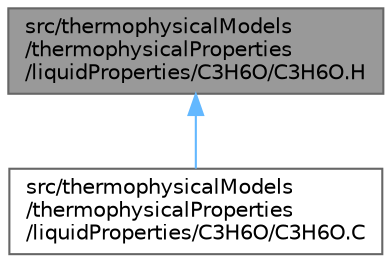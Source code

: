 digraph "src/thermophysicalModels/thermophysicalProperties/liquidProperties/C3H6O/C3H6O.H"
{
 // LATEX_PDF_SIZE
  bgcolor="transparent";
  edge [fontname=Helvetica,fontsize=10,labelfontname=Helvetica,labelfontsize=10];
  node [fontname=Helvetica,fontsize=10,shape=box,height=0.2,width=0.4];
  Node1 [id="Node000001",label="src/thermophysicalModels\l/thermophysicalProperties\l/liquidProperties/C3H6O/C3H6O.H",height=0.2,width=0.4,color="gray40", fillcolor="grey60", style="filled", fontcolor="black",tooltip=" "];
  Node1 -> Node2 [id="edge1_Node000001_Node000002",dir="back",color="steelblue1",style="solid",tooltip=" "];
  Node2 [id="Node000002",label="src/thermophysicalModels\l/thermophysicalProperties\l/liquidProperties/C3H6O/C3H6O.C",height=0.2,width=0.4,color="grey40", fillcolor="white", style="filled",URL="$C3H6O_8C.html",tooltip=" "];
}
